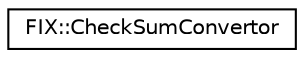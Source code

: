 digraph "Graphical Class Hierarchy"
{
  edge [fontname="Helvetica",fontsize="10",labelfontname="Helvetica",labelfontsize="10"];
  node [fontname="Helvetica",fontsize="10",shape=record];
  rankdir="LR";
  Node0 [label="FIX::CheckSumConvertor",height=0.2,width=0.4,color="black", fillcolor="white", style="filled",URL="$struct_f_i_x_1_1_check_sum_convertor.html",tooltip="Converts checksum to/from a string. "];
}
